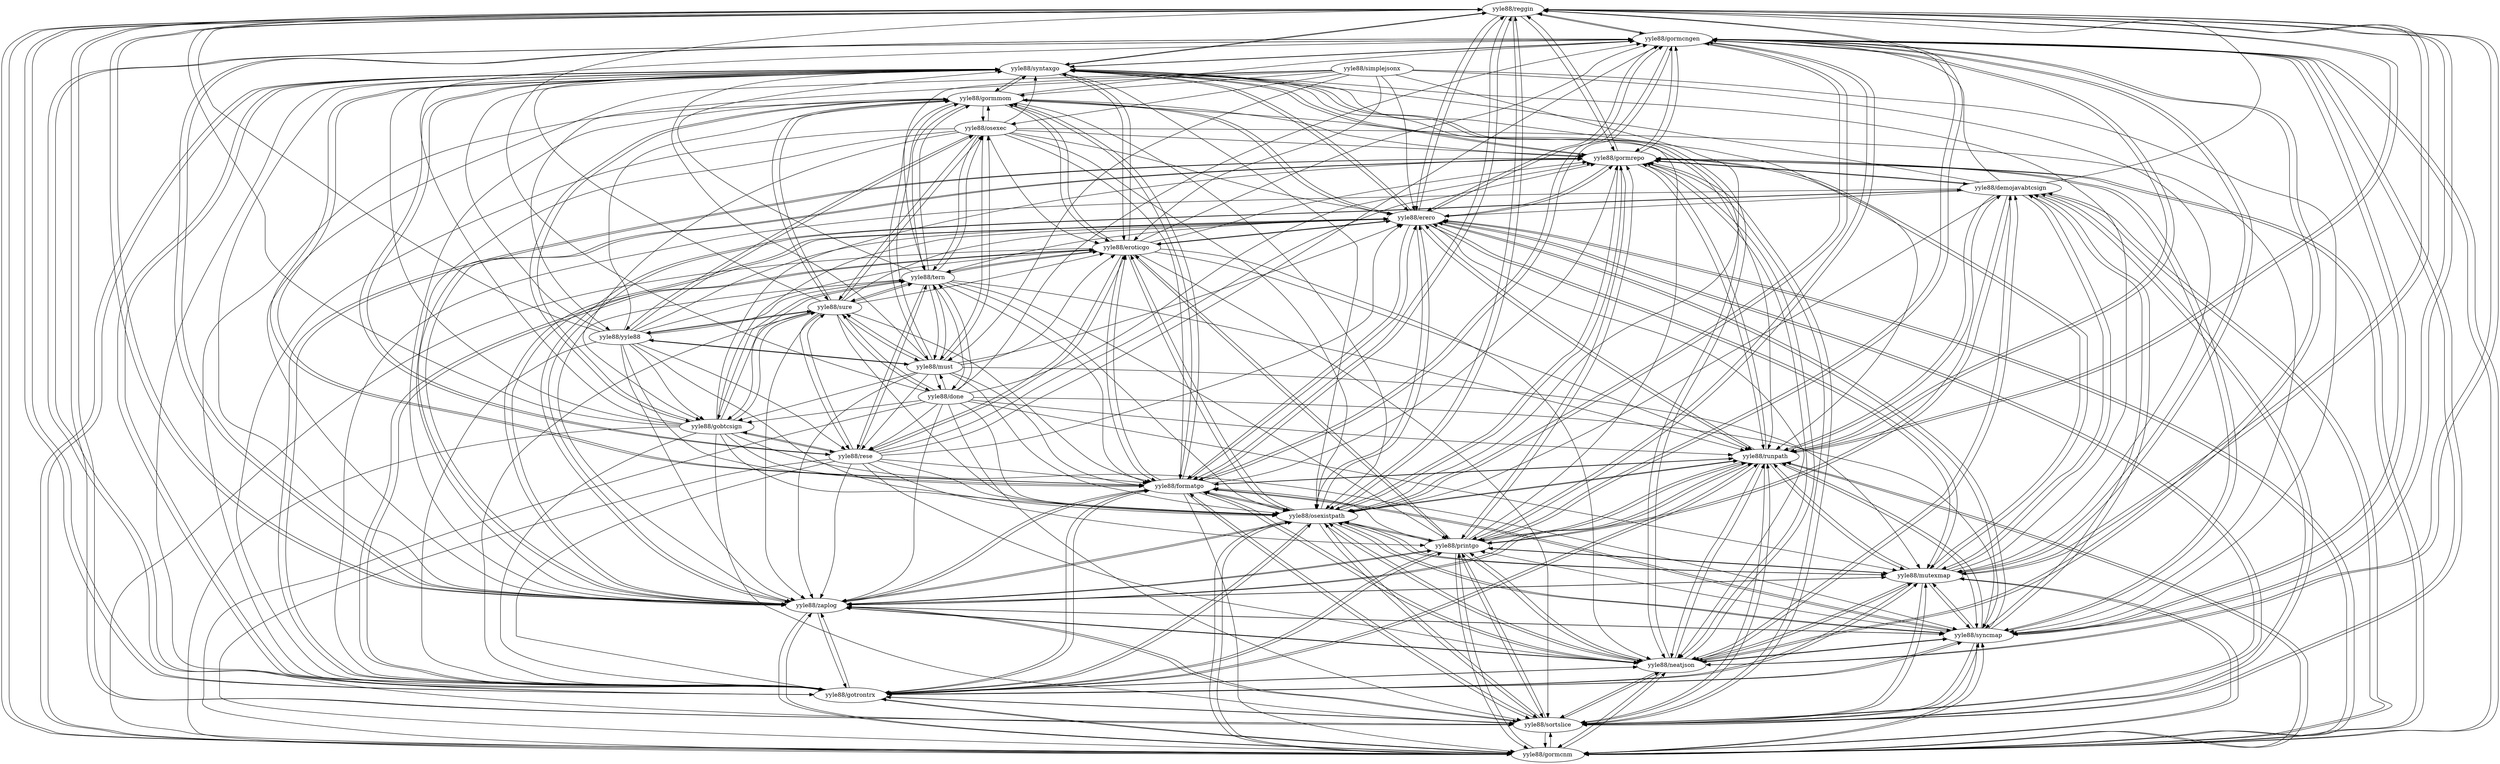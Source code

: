 digraph G {
"yyle88/reggin" -> "yyle88/gormcngen"
"yyle88/reggin" -> "yyle88/gormcnm"
"yyle88/reggin" -> "yyle88/sortslice"
"yyle88/reggin" -> "yyle88/gormrepo"
"yyle88/reggin" -> "yyle88/gotrontrx"
"yyle88/reggin" -> "yyle88/runpath"
"yyle88/reggin" -> "yyle88/neatjson"
"yyle88/reggin" -> "yyle88/syncmap"
"yyle88/reggin" -> "yyle88/zaplog"
"yyle88/reggin" -> "yyle88/mutexmap"
"yyle88/reggin" -> "yyle88/osexistpath"
"yyle88/reggin" -> "yyle88/printgo"
"yyle88/reggin" -> "yyle88/erero"
"yyle88/reggin" -> "yyle88/formatgo"
"yyle88/reggin" -> "yyle88/syntaxgo"
"yyle88/done" -> "yyle88/zaplog"
"yyle88/done" -> "yyle88/must"
"yyle88/done" -> "yyle88/rese"
"yyle88/done" -> "yyle88/gobtcsign"
"yyle88/done" -> "yyle88/syncmap"
"yyle88/done" -> "yyle88/runpath"
"yyle88/done" -> "yyle88/mutexmap"
"yyle88/done" -> "yyle88/osexistpath"
"yyle88/done" -> "yyle88/sure"
"yyle88/done" -> "yyle88/sortslice"
"yyle88/done" -> "yyle88/tern"
"yyle88/done" -> "yyle88/gormcnm"
"yyle88/done" -> "yyle88/gormrepo"
"yyle88/done" -> "yyle88/reggin"
"yyle88/done" -> "yyle88/gormcngen"
"yyle88/syncmap" -> "yyle88/osexistpath"
"yyle88/syncmap" -> "yyle88/zaplog"
"yyle88/syncmap" -> "yyle88/gormcngen"
"yyle88/syncmap" -> "yyle88/sortslice"
"yyle88/syncmap" -> "yyle88/reggin"
"yyle88/syncmap" -> "yyle88/gormcnm"
"yyle88/syncmap" -> "yyle88/mutexmap"
"yyle88/syncmap" -> "yyle88/runpath"
"yyle88/syncmap" -> "yyle88/gormrepo"
"yyle88/syncmap" -> "yyle88/neatjson"
"yyle88/syncmap" -> "yyle88/formatgo"
"yyle88/syncmap" -> "yyle88/demojavabtcsign"
"yyle88/syncmap" -> "yyle88/gotrontrx"
"yyle88/syncmap" -> "yyle88/erero"
"yyle88/syncmap" -> "yyle88/printgo"
"yyle88/gormcnm" -> "yyle88/gormcngen"
"yyle88/gormcnm" -> "yyle88/runpath"
"yyle88/gormcnm" -> "yyle88/neatjson"
"yyle88/gormcnm" -> "yyle88/sortslice"
"yyle88/gormcnm" -> "yyle88/reggin"
"yyle88/gormcnm" -> "yyle88/gormrepo"
"yyle88/gormcnm" -> "yyle88/zaplog"
"yyle88/gormcnm" -> "yyle88/gotrontrx"
"yyle88/gormcnm" -> "yyle88/printgo"
"yyle88/gormcnm" -> "yyle88/mutexmap"
"yyle88/gormcnm" -> "yyle88/osexistpath"
"yyle88/gormcnm" -> "yyle88/syncmap"
"yyle88/gormcnm" -> "yyle88/demojavabtcsign"
"yyle88/gormcnm" -> "yyle88/syntaxgo"
"yyle88/gormcnm" -> "yyle88/erero"
"yyle88/gormcngen" -> "yyle88/gormcnm"
"yyle88/gormcngen" -> "yyle88/reggin"
"yyle88/gormcngen" -> "yyle88/sortslice"
"yyle88/gormcngen" -> "yyle88/neatjson"
"yyle88/gormcngen" -> "yyle88/gotrontrx"
"yyle88/gormcngen" -> "yyle88/gormrepo"
"yyle88/gormcngen" -> "yyle88/runpath"
"yyle88/gormcngen" -> "yyle88/zaplog"
"yyle88/gormcngen" -> "yyle88/osexistpath"
"yyle88/gormcngen" -> "yyle88/printgo"
"yyle88/gormcngen" -> "yyle88/syncmap"
"yyle88/gormcngen" -> "yyle88/formatgo"
"yyle88/gormcngen" -> "yyle88/mutexmap"
"yyle88/gormcngen" -> "yyle88/syntaxgo"
"yyle88/gormcngen" -> "yyle88/erero"
"yyle88/zaplog" -> "yyle88/runpath"
"yyle88/zaplog" -> "yyle88/sortslice"
"yyle88/zaplog" -> "yyle88/gormrepo"
"yyle88/zaplog" -> "yyle88/gormcnm"
"yyle88/zaplog" -> "yyle88/mutexmap"
"yyle88/zaplog" -> "yyle88/neatjson"
"yyle88/zaplog" -> "yyle88/gormcngen"
"yyle88/zaplog" -> "yyle88/osexistpath"
"yyle88/zaplog" -> "yyle88/printgo"
"yyle88/zaplog" -> "yyle88/syncmap"
"yyle88/zaplog" -> "yyle88/formatgo"
"yyle88/zaplog" -> "yyle88/reggin"
"yyle88/zaplog" -> "yyle88/demojavabtcsign"
"yyle88/zaplog" -> "yyle88/gotrontrx"
"yyle88/zaplog" -> "yyle88/erero"
"yyle88/mutexmap" -> "yyle88/runpath"
"yyle88/mutexmap" -> "yyle88/zaplog"
"yyle88/mutexmap" -> "yyle88/gormcnm"
"yyle88/mutexmap" -> "yyle88/sortslice"
"yyle88/mutexmap" -> "yyle88/gormrepo"
"yyle88/mutexmap" -> "yyle88/osexistpath"
"yyle88/mutexmap" -> "yyle88/syncmap"
"yyle88/mutexmap" -> "yyle88/gormcngen"
"yyle88/mutexmap" -> "yyle88/neatjson"
"yyle88/mutexmap" -> "yyle88/printgo"
"yyle88/mutexmap" -> "yyle88/reggin"
"yyle88/mutexmap" -> "yyle88/demojavabtcsign"
"yyle88/mutexmap" -> "yyle88/erero"
"yyle88/mutexmap" -> "yyle88/syntaxgo"
"yyle88/mutexmap" -> "yyle88/gotrontrx"
"yyle88/erero" -> "yyle88/formatgo"
"yyle88/erero" -> "yyle88/syntaxgo"
"yyle88/erero" -> "yyle88/eroticgo"
"yyle88/erero" -> "yyle88/osexistpath"
"yyle88/erero" -> "yyle88/gormcngen"
"yyle88/erero" -> "yyle88/zaplog"
"yyle88/erero" -> "yyle88/runpath"
"yyle88/erero" -> "yyle88/gormrepo"
"yyle88/erero" -> "yyle88/gormcnm"
"yyle88/erero" -> "yyle88/gormmom"
"yyle88/erero" -> "yyle88/reggin"
"yyle88/erero" -> "yyle88/sortslice"
"yyle88/erero" -> "yyle88/mutexmap"
"yyle88/erero" -> "yyle88/syncmap"
"yyle88/erero" -> "yyle88/neatjson"
"yyle88/gotrontrx" -> "yyle88/gormrepo"
"yyle88/gotrontrx" -> "yyle88/gormcngen"
"yyle88/gotrontrx" -> "yyle88/sortslice"
"yyle88/gotrontrx" -> "yyle88/gormcnm"
"yyle88/gotrontrx" -> "yyle88/reggin"
"yyle88/gotrontrx" -> "yyle88/neatjson"
"yyle88/gotrontrx" -> "yyle88/syntaxgo"
"yyle88/gotrontrx" -> "yyle88/runpath"
"yyle88/gotrontrx" -> "yyle88/formatgo"
"yyle88/gotrontrx" -> "yyle88/osexistpath"
"yyle88/gotrontrx" -> "yyle88/zaplog"
"yyle88/gotrontrx" -> "yyle88/printgo"
"yyle88/gotrontrx" -> "yyle88/eroticgo"
"yyle88/gotrontrx" -> "yyle88/syncmap"
"yyle88/gotrontrx" -> "yyle88/mutexmap"
"yyle88/sure" -> "yyle88/tern"
"yyle88/sure" -> "yyle88/gormmom"
"yyle88/sure" -> "yyle88/gobtcsign"
"yyle88/sure" -> "yyle88/must"
"yyle88/sure" -> "yyle88/osexec"
"yyle88/sure" -> "yyle88/rese"
"yyle88/sure" -> "yyle88/formatgo"
"yyle88/sure" -> "yyle88/erero"
"yyle88/sure" -> "yyle88/syntaxgo"
"yyle88/sure" -> "yyle88/done"
"yyle88/sure" -> "yyle88/eroticgo"
"yyle88/sure" -> "yyle88/osexistpath"
"yyle88/sure" -> "yyle88/yyle88"
"yyle88/sure" -> "yyle88/gotrontrx"
"yyle88/sure" -> "yyle88/zaplog"
"yyle88/gormmom" -> "yyle88/osexec"
"yyle88/gormmom" -> "yyle88/formatgo"
"yyle88/gormmom" -> "yyle88/erero"
"yyle88/gormmom" -> "yyle88/syntaxgo"
"yyle88/gormmom" -> "yyle88/eroticgo"
"yyle88/gormmom" -> "yyle88/tern"
"yyle88/gormmom" -> "yyle88/osexistpath"
"yyle88/gormmom" -> "yyle88/zaplog"
"yyle88/gormmom" -> "yyle88/gotrontrx"
"yyle88/gormmom" -> "yyle88/sure"
"yyle88/gormmom" -> "yyle88/gormcngen"
"yyle88/gormmom" -> "yyle88/gormrepo"
"yyle88/gormmom" -> "yyle88/must"
"yyle88/gormmom" -> "yyle88/gobtcsign"
"yyle88/gormmom" -> "yyle88/runpath"
"yyle88/yyle88" -> "yyle88/osexec"
"yyle88/yyle88" -> "yyle88/gormmom"
"yyle88/yyle88" -> "yyle88/syntaxgo"
"yyle88/yyle88" -> "yyle88/must"
"yyle88/yyle88" -> "yyle88/erero"
"yyle88/yyle88" -> "yyle88/formatgo"
"yyle88/yyle88" -> "yyle88/sure"
"yyle88/yyle88" -> "yyle88/tern"
"yyle88/yyle88" -> "yyle88/eroticgo"
"yyle88/yyle88" -> "yyle88/gobtcsign"
"yyle88/yyle88" -> "yyle88/osexistpath"
"yyle88/yyle88" -> "yyle88/gotrontrx"
"yyle88/yyle88" -> "yyle88/rese"
"yyle88/yyle88" -> "yyle88/zaplog"
"yyle88/yyle88" -> "yyle88/reggin"
"yyle88/osexec" -> "yyle88/gormmom"
"yyle88/osexec" -> "yyle88/eroticgo"
"yyle88/osexec" -> "yyle88/yyle88"
"yyle88/osexec" -> "yyle88/erero"
"yyle88/osexec" -> "yyle88/tern"
"yyle88/osexec" -> "yyle88/formatgo"
"yyle88/osexec" -> "yyle88/syntaxgo"
"yyle88/osexec" -> "yyle88/must"
"yyle88/osexec" -> "yyle88/osexistpath"
"yyle88/osexec" -> "yyle88/sure"
"yyle88/osexec" -> "yyle88/zaplog"
"yyle88/osexec" -> "yyle88/gormrepo"
"yyle88/osexec" -> "yyle88/gotrontrx"
"yyle88/osexec" -> "yyle88/syncmap"
"yyle88/osexec" -> "yyle88/gobtcsign"
"yyle88/tern" -> "yyle88/rese"
"yyle88/tern" -> "yyle88/eroticgo"
"yyle88/tern" -> "yyle88/formatgo"
"yyle88/tern" -> "yyle88/gormmom"
"yyle88/tern" -> "yyle88/erero"
"yyle88/tern" -> "yyle88/sure"
"yyle88/tern" -> "yyle88/osexec"
"yyle88/tern" -> "yyle88/syntaxgo"
"yyle88/tern" -> "yyle88/gobtcsign"
"yyle88/tern" -> "yyle88/must"
"yyle88/tern" -> "yyle88/osexistpath"
"yyle88/tern" -> "yyle88/zaplog"
"yyle88/tern" -> "yyle88/printgo"
"yyle88/tern" -> "yyle88/done"
"yyle88/tern" -> "yyle88/runpath"
"yyle88/gobtcsign" -> "yyle88/rese"
"yyle88/gobtcsign" -> "yyle88/formatgo"
"yyle88/gobtcsign" -> "yyle88/gotrontrx"
"yyle88/gobtcsign" -> "yyle88/reggin"
"yyle88/gobtcsign" -> "yyle88/gormcngen"
"yyle88/gobtcsign" -> "yyle88/erero"
"yyle88/gobtcsign" -> "yyle88/syntaxgo"
"yyle88/gobtcsign" -> "yyle88/osexistpath"
"yyle88/gobtcsign" -> "yyle88/sure"
"yyle88/gobtcsign" -> "yyle88/gormmom"
"yyle88/gobtcsign" -> "yyle88/tern"
"yyle88/gobtcsign" -> "yyle88/gormcnm"
"yyle88/gobtcsign" -> "yyle88/gormrepo"
"yyle88/gobtcsign" -> "yyle88/sortslice"
"yyle88/gobtcsign" -> "yyle88/syncmap"
"yyle88/eroticgo" -> "yyle88/syntaxgo"
"yyle88/eroticgo" -> "yyle88/erero"
"yyle88/eroticgo" -> "yyle88/formatgo"
"yyle88/eroticgo" -> "yyle88/rese"
"yyle88/eroticgo" -> "yyle88/osexistpath"
"yyle88/eroticgo" -> "yyle88/printgo"
"yyle88/eroticgo" -> "yyle88/gotrontrx"
"yyle88/eroticgo" -> "yyle88/tern"
"yyle88/eroticgo" -> "yyle88/gormmom"
"yyle88/eroticgo" -> "yyle88/gormcnm"
"yyle88/eroticgo" -> "yyle88/runpath"
"yyle88/eroticgo" -> "yyle88/neatjson"
"yyle88/eroticgo" -> "yyle88/sortslice"
"yyle88/eroticgo" -> "yyle88/gormrepo"
"yyle88/eroticgo" -> "yyle88/gormcngen"
"yyle88/must" -> "yyle88/osexec"
"yyle88/must" -> "yyle88/gormmom"
"yyle88/must" -> "yyle88/sure"
"yyle88/must" -> "yyle88/gobtcsign"
"yyle88/must" -> "yyle88/tern"
"yyle88/must" -> "yyle88/rese"
"yyle88/must" -> "yyle88/done"
"yyle88/must" -> "yyle88/osexistpath"
"yyle88/must" -> "yyle88/formatgo"
"yyle88/must" -> "yyle88/syntaxgo"
"yyle88/must" -> "yyle88/zaplog"
"yyle88/must" -> "yyle88/erero"
"yyle88/must" -> "yyle88/yyle88"
"yyle88/must" -> "yyle88/mutexmap"
"yyle88/must" -> "yyle88/eroticgo"
"yyle88/gormrepo" -> "yyle88/sortslice"
"yyle88/gormrepo" -> "yyle88/runpath"
"yyle88/gormrepo" -> "yyle88/neatjson"
"yyle88/gormrepo" -> "yyle88/gotrontrx"
"yyle88/gormrepo" -> "yyle88/gormcnm"
"yyle88/gormrepo" -> "yyle88/gormcngen"
"yyle88/gormrepo" -> "yyle88/zaplog"
"yyle88/gormrepo" -> "yyle88/reggin"
"yyle88/gormrepo" -> "yyle88/osexistpath"
"yyle88/gormrepo" -> "yyle88/printgo"
"yyle88/gormrepo" -> "yyle88/mutexmap"
"yyle88/gormrepo" -> "yyle88/demojavabtcsign"
"yyle88/gormrepo" -> "yyle88/syncmap"
"yyle88/gormrepo" -> "yyle88/syntaxgo"
"yyle88/gormrepo" -> "yyle88/erero"
"yyle88/syntaxgo" -> "yyle88/formatgo"
"yyle88/syntaxgo" -> "yyle88/eroticgo"
"yyle88/syntaxgo" -> "yyle88/erero"
"yyle88/syntaxgo" -> "yyle88/gotrontrx"
"yyle88/syntaxgo" -> "yyle88/gormcnm"
"yyle88/syntaxgo" -> "yyle88/gormcngen"
"yyle88/syntaxgo" -> "yyle88/gormrepo"
"yyle88/syntaxgo" -> "yyle88/rese"
"yyle88/syntaxgo" -> "yyle88/runpath"
"yyle88/syntaxgo" -> "yyle88/gormmom"
"yyle88/syntaxgo" -> "yyle88/zaplog"
"yyle88/syntaxgo" -> "yyle88/neatjson"
"yyle88/syntaxgo" -> "yyle88/reggin"
"yyle88/syntaxgo" -> "yyle88/sortslice"
"yyle88/syntaxgo" -> "yyle88/osexistpath"
"yyle88/runpath" -> "yyle88/gormcnm"
"yyle88/runpath" -> "yyle88/sortslice"
"yyle88/runpath" -> "yyle88/zaplog"
"yyle88/runpath" -> "yyle88/gormrepo"
"yyle88/runpath" -> "yyle88/printgo"
"yyle88/runpath" -> "yyle88/mutexmap"
"yyle88/runpath" -> "yyle88/neatjson"
"yyle88/runpath" -> "yyle88/gormcngen"
"yyle88/runpath" -> "yyle88/osexistpath"
"yyle88/runpath" -> "yyle88/reggin"
"yyle88/runpath" -> "yyle88/demojavabtcsign"
"yyle88/runpath" -> "yyle88/formatgo"
"yyle88/runpath" -> "yyle88/gotrontrx"
"yyle88/runpath" -> "yyle88/syncmap"
"yyle88/runpath" -> "yyle88/erero"
"yyle88/formatgo" -> "yyle88/syntaxgo"
"yyle88/formatgo" -> "yyle88/osexistpath"
"yyle88/formatgo" -> "yyle88/erero"
"yyle88/formatgo" -> "yyle88/eroticgo"
"yyle88/formatgo" -> "yyle88/runpath"
"yyle88/formatgo" -> "yyle88/gormmom"
"yyle88/formatgo" -> "yyle88/gormcngen"
"yyle88/formatgo" -> "yyle88/gotrontrx"
"yyle88/formatgo" -> "yyle88/zaplog"
"yyle88/formatgo" -> "yyle88/neatjson"
"yyle88/formatgo" -> "yyle88/syncmap"
"yyle88/formatgo" -> "yyle88/sortslice"
"yyle88/formatgo" -> "yyle88/gormrepo"
"yyle88/formatgo" -> "yyle88/gormcnm"
"yyle88/formatgo" -> "yyle88/reggin"
"yyle88/sortslice" -> "yyle88/gormrepo"
"yyle88/sortslice" -> "yyle88/runpath"
"yyle88/sortslice" -> "yyle88/gormcnm"
"yyle88/sortslice" -> "yyle88/gormcngen"
"yyle88/sortslice" -> "yyle88/neatjson"
"yyle88/sortslice" -> "yyle88/zaplog"
"yyle88/sortslice" -> "yyle88/reggin"
"yyle88/sortslice" -> "yyle88/gotrontrx"
"yyle88/sortslice" -> "yyle88/printgo"
"yyle88/sortslice" -> "yyle88/mutexmap"
"yyle88/sortslice" -> "yyle88/osexistpath"
"yyle88/sortslice" -> "yyle88/syncmap"
"yyle88/sortslice" -> "yyle88/demojavabtcsign"
"yyle88/sortslice" -> "yyle88/formatgo"
"yyle88/sortslice" -> "yyle88/erero"
"yyle88/neatjson" -> "yyle88/gormcnm"
"yyle88/neatjson" -> "yyle88/gormrepo"
"yyle88/neatjson" -> "yyle88/gormcngen"
"yyle88/neatjson" -> "yyle88/printgo"
"yyle88/neatjson" -> "yyle88/sortslice"
"yyle88/neatjson" -> "yyle88/runpath"
"yyle88/neatjson" -> "yyle88/zaplog"
"yyle88/neatjson" -> "yyle88/osexistpath"
"yyle88/neatjson" -> "yyle88/reggin"
"yyle88/neatjson" -> "yyle88/demojavabtcsign"
"yyle88/neatjson" -> "yyle88/gotrontrx"
"yyle88/neatjson" -> "yyle88/mutexmap"
"yyle88/neatjson" -> "yyle88/syncmap"
"yyle88/neatjson" -> "yyle88/formatgo"
"yyle88/neatjson" -> "yyle88/syntaxgo"
"yyle88/demojavabtcsign" -> "yyle88/runpath"
"yyle88/demojavabtcsign" -> "yyle88/neatjson"
"yyle88/demojavabtcsign" -> "yyle88/sortslice"
"yyle88/demojavabtcsign" -> "yyle88/gormrepo"
"yyle88/demojavabtcsign" -> "yyle88/gormcnm"
"yyle88/demojavabtcsign" -> "yyle88/zaplog"
"yyle88/demojavabtcsign" -> "yyle88/syncmap"
"yyle88/demojavabtcsign" -> "yyle88/printgo"
"yyle88/demojavabtcsign" -> "yyle88/mutexmap"
"yyle88/demojavabtcsign" -> "yyle88/gormcngen"
"yyle88/demojavabtcsign" -> "yyle88/reggin"
"yyle88/demojavabtcsign" -> "yyle88/osexistpath"
"yyle88/demojavabtcsign" -> "yyle88/gotrontrx"
"yyle88/demojavabtcsign" -> "yyle88/erero"
"yyle88/demojavabtcsign" -> "yyle88/syntaxgo"
"yyle88/printgo" -> "yyle88/runpath"
"yyle88/printgo" -> "yyle88/neatjson"
"yyle88/printgo" -> "yyle88/gormcnm"
"yyle88/printgo" -> "yyle88/zaplog"
"yyle88/printgo" -> "yyle88/sortslice"
"yyle88/printgo" -> "yyle88/gormrepo"
"yyle88/printgo" -> "yyle88/gormcngen"
"yyle88/printgo" -> "yyle88/mutexmap"
"yyle88/printgo" -> "yyle88/osexistpath"
"yyle88/printgo" -> "yyle88/reggin"
"yyle88/printgo" -> "yyle88/demojavabtcsign"
"yyle88/printgo" -> "yyle88/gotrontrx"
"yyle88/printgo" -> "yyle88/eroticgo"
"yyle88/printgo" -> "yyle88/formatgo"
"yyle88/printgo" -> "yyle88/syntaxgo"
"yyle88/rese" -> "yyle88/tern"
"yyle88/rese" -> "yyle88/syntaxgo"
"yyle88/rese" -> "yyle88/eroticgo"
"yyle88/rese" -> "yyle88/gobtcsign"
"yyle88/rese" -> "yyle88/formatgo"
"yyle88/rese" -> "yyle88/printgo"
"yyle88/rese" -> "yyle88/erero"
"yyle88/rese" -> "yyle88/neatjson"
"yyle88/rese" -> "yyle88/gotrontrx"
"yyle88/rese" -> "yyle88/gormcngen"
"yyle88/rese" -> "yyle88/gormcnm"
"yyle88/rese" -> "yyle88/gormrepo"
"yyle88/rese" -> "yyle88/zaplog"
"yyle88/rese" -> "yyle88/sure"
"yyle88/rese" -> "yyle88/osexistpath"
"yyle88/osexistpath" -> "yyle88/zaplog"
"yyle88/osexistpath" -> "yyle88/runpath"
"yyle88/osexistpath" -> "yyle88/neatjson"
"yyle88/osexistpath" -> "yyle88/formatgo"
"yyle88/osexistpath" -> "yyle88/gormrepo"
"yyle88/osexistpath" -> "yyle88/syncmap"
"yyle88/osexistpath" -> "yyle88/erero"
"yyle88/osexistpath" -> "yyle88/gormcngen"
"yyle88/osexistpath" -> "yyle88/sortslice"
"yyle88/osexistpath" -> "yyle88/gormcnm"
"yyle88/osexistpath" -> "yyle88/mutexmap"
"yyle88/osexistpath" -> "yyle88/gotrontrx"
"yyle88/osexistpath" -> "yyle88/printgo"
"yyle88/osexistpath" -> "yyle88/reggin"
"yyle88/osexistpath" -> "yyle88/eroticgo"
"yyle88/simplejsonx" -> "yyle88/zaplog"
"yyle88/simplejsonx" -> "yyle88/osexistpath"
"yyle88/simplejsonx" -> "yyle88/osexec"
"yyle88/simplejsonx" -> "yyle88/syncmap"
"yyle88/simplejsonx" -> "yyle88/tern"
"yyle88/simplejsonx" -> "yyle88/mutexmap"
"yyle88/simplejsonx" -> "yyle88/eroticgo"
"yyle88/simplejsonx" -> "yyle88/erero"
"yyle88/simplejsonx" -> "yyle88/must"
"yyle88/simplejsonx" -> "yyle88/gormmom"
"yyle88/simplejsonx" -> "yyle88/yyle88"
"yyle88/reggin" ["l"="3.826,45.257"]
"yyle88/gormcngen" ["l"="3.843,45.252"]
"yyle88/gormcnm" ["l"="3.85,45.254"]
"yyle88/sortslice" ["l"="3.833,45.261"]
"yyle88/gormrepo" ["l"="3.835,45.253"]
"yyle88/gotrontrx" ["l"="3.83,45.248"]
"yyle88/runpath" ["l"="3.842,45.256"]
"yyle88/neatjson" ["l"="3.843,45.264"]
"yyle88/syncmap" ["l"="3.817,45.256"]
"yyle88/zaplog" ["l"="3.837,45.246"]
"yyle88/mutexmap" ["l"="3.823,45.263"]
"yyle88/osexistpath" ["l"="3.822,45.25"]
"yyle88/printgo" ["l"="3.85,45.259"]
"yyle88/erero" ["l"="3.819,45.244"]
"yyle88/formatgo" ["l"="3.846,45.243"]
"yyle88/syntaxgo" ["l"="3.83,45.242"]
"yyle88/done" ["l"="3.859,45.244"]
"yyle88/must" ["l"="3.819,45.235"]
"yyle88/rese" ["l"="3.853,45.236"]
"yyle88/gobtcsign" ["l"="3.835,45.233"]
"yyle88/sure" ["l"="3.839,45.222"]
"yyle88/tern" ["l"="3.844,45.229"]
"yyle88/demojavabtcsign" ["l"="3.833,45.269"]
"yyle88/eroticgo" ["l"="3.84,45.239"]
"yyle88/gormmom" ["l"="3.826,45.23"]
"yyle88/osexec" ["l"="3.809,45.231"]
"yyle88/yyle88" ["l"="3.82,45.222"]
"yyle88/simplejsonx" ["l"="3.803,45.243"]
}